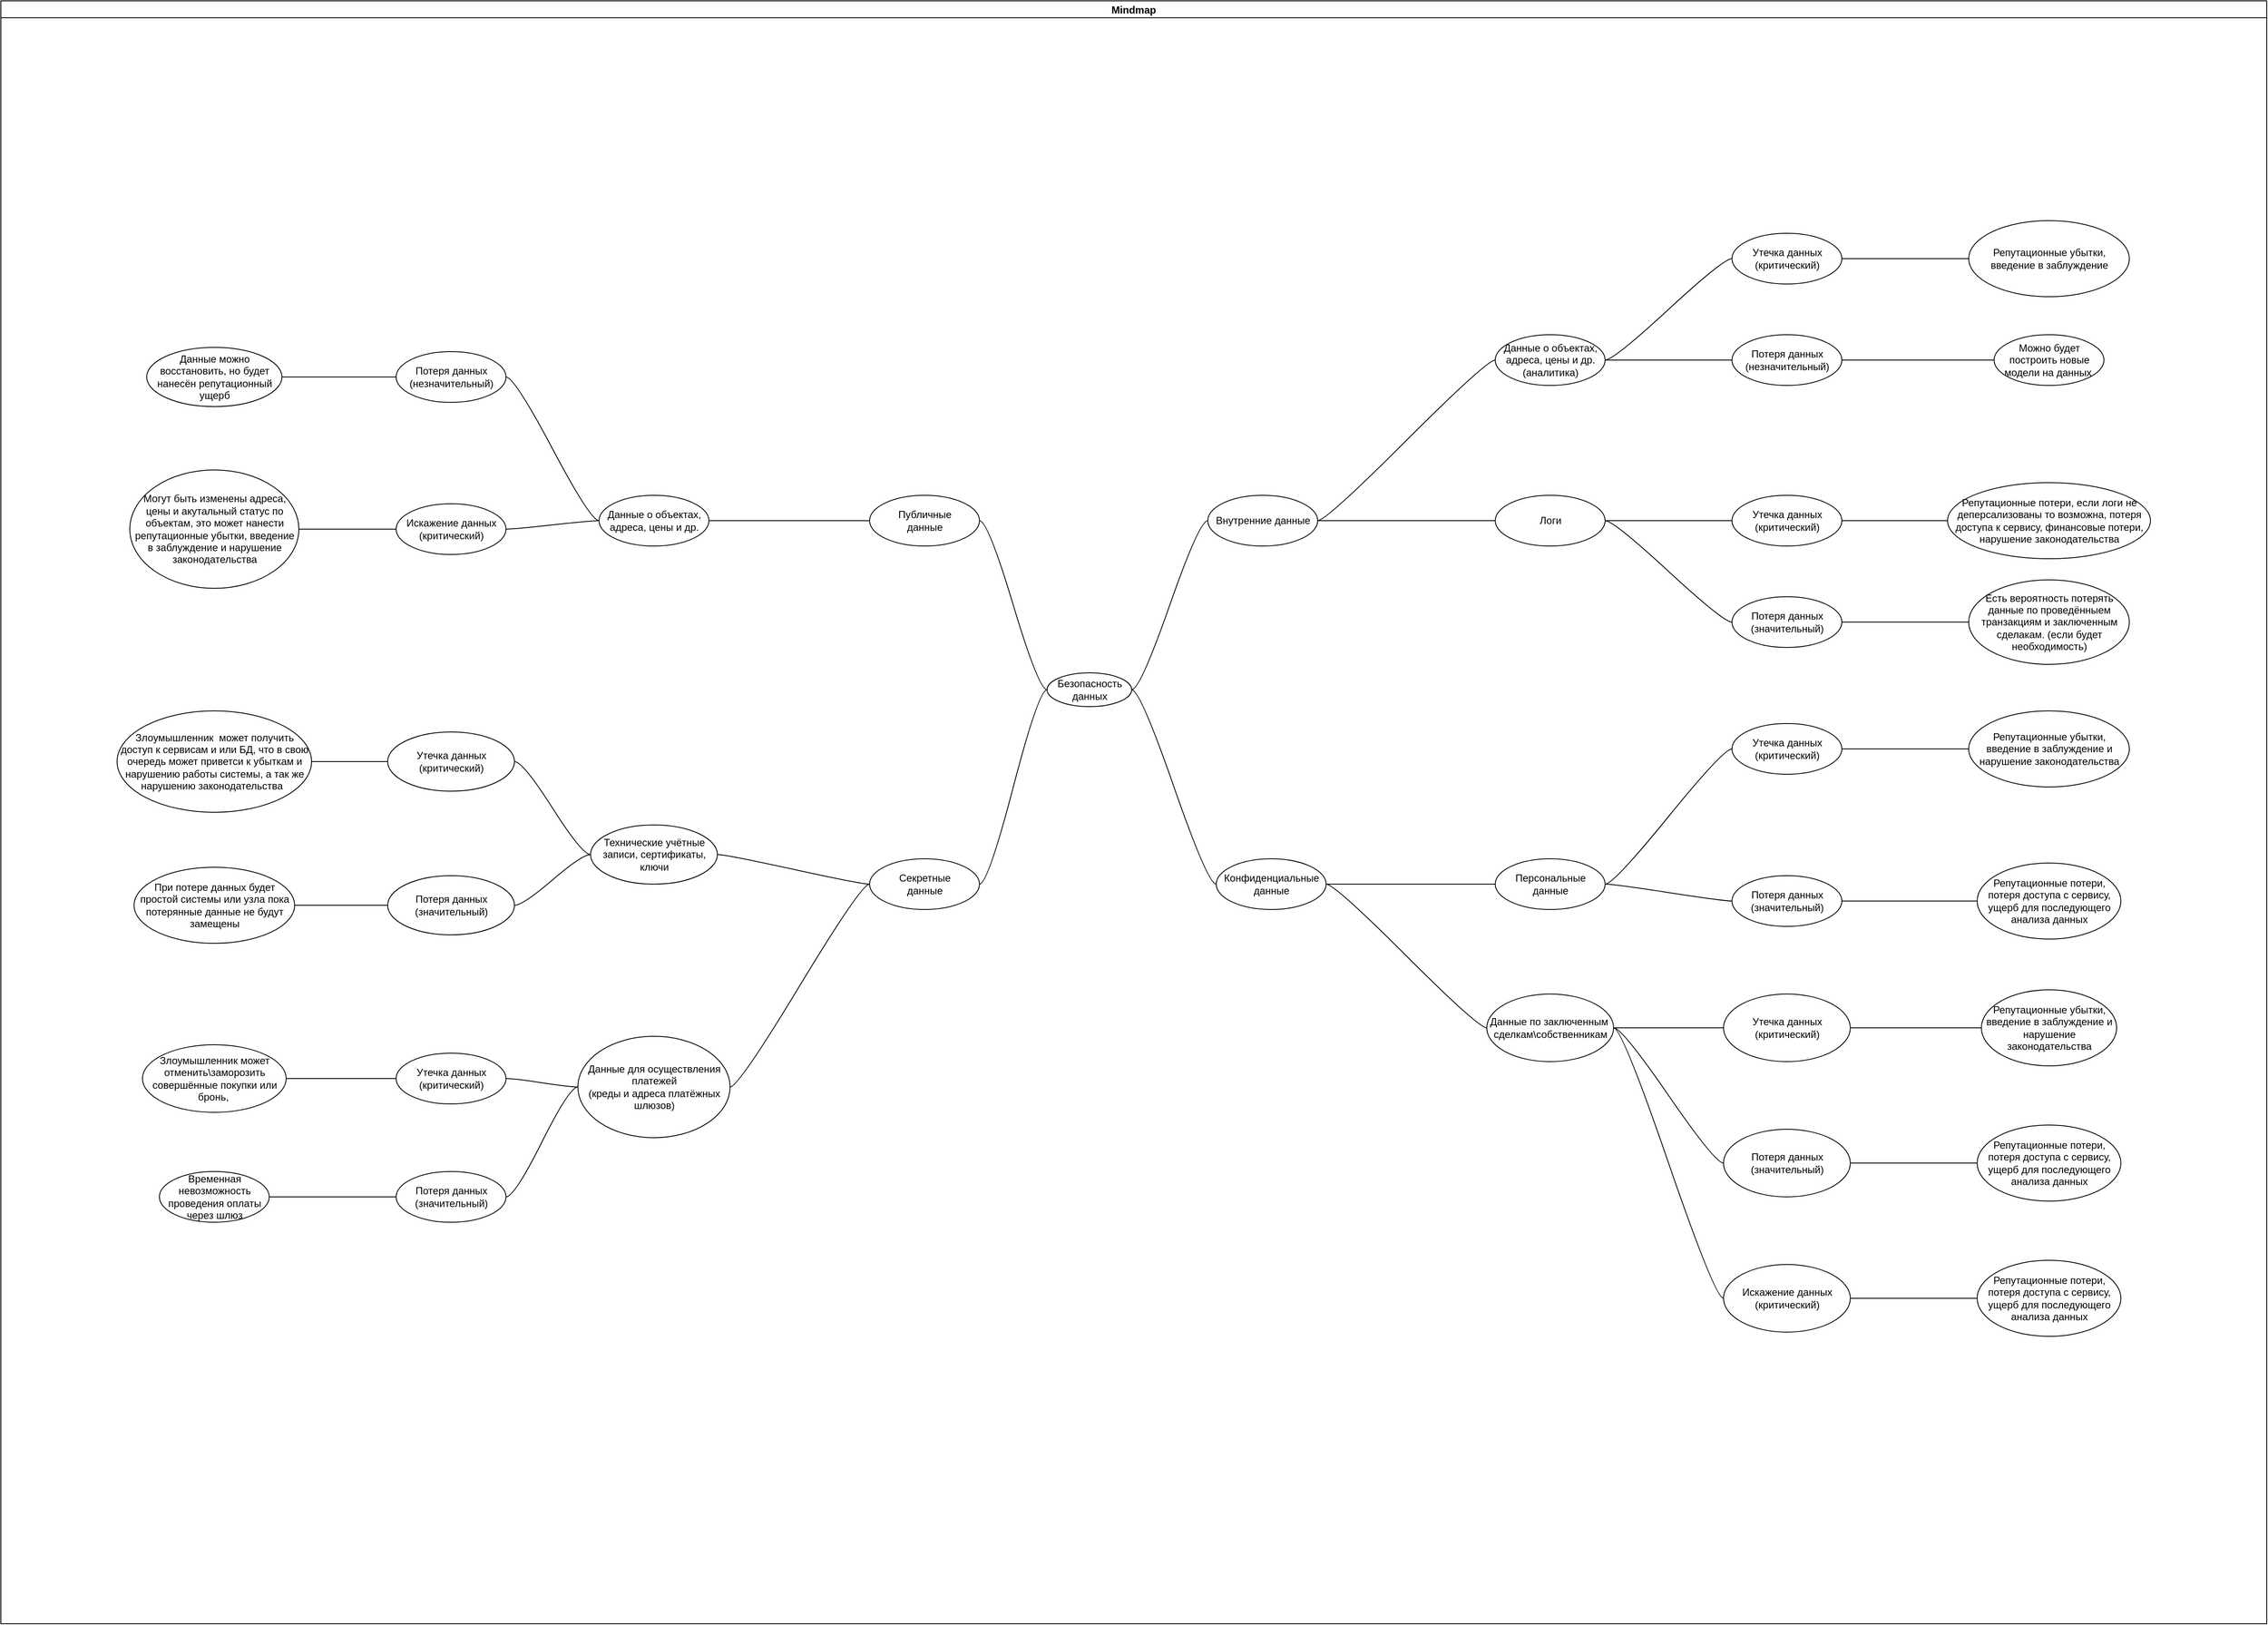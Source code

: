 <mxfile version="25.0.1">
  <diagram name="Страница — 1" id="7KlCaL_Iz-oyAgRGpEq3">
    <mxGraphModel dx="4412" dy="3267" grid="1" gridSize="10" guides="1" tooltips="1" connect="1" arrows="1" fold="1" page="1" pageScale="1" pageWidth="827" pageHeight="1169" math="0" shadow="0">
      <root>
        <mxCell id="0" />
        <mxCell id="1" parent="0" />
        <mxCell id="iE_FP5GmG72MTn179R6p-1" value="Mindmap" style="swimlane;startSize=20;horizontal=1;containerType=tree;" vertex="1" parent="1">
          <mxGeometry x="-40" y="-80" width="2680" height="1920" as="geometry" />
        </mxCell>
        <mxCell id="iE_FP5GmG72MTn179R6p-6" value="Безопасность данных" style="ellipse;whiteSpace=wrap;html=1;align=center;treeFolding=1;treeMoving=1;newEdgeStyle={&quot;edgeStyle&quot;:&quot;entityRelationEdgeStyle&quot;,&quot;startArrow&quot;:&quot;none&quot;,&quot;endArrow&quot;:&quot;none&quot;,&quot;segment&quot;:10,&quot;curved&quot;:1,&quot;sourcePerimeterSpacing&quot;:0,&quot;targetPerimeterSpacing&quot;:0};" vertex="1" parent="iE_FP5GmG72MTn179R6p-1">
          <mxGeometry x="1237.5" y="795" width="100" height="40" as="geometry" />
        </mxCell>
        <mxCell id="iE_FP5GmG72MTn179R6p-27" value="" style="edgeStyle=entityRelationEdgeStyle;rounded=0;orthogonalLoop=1;jettySize=auto;html=1;startArrow=none;endArrow=none;segment=10;curved=1;sourcePerimeterSpacing=0;targetPerimeterSpacing=0;" edge="1" source="iE_FP5GmG72MTn179R6p-6" target="iE_FP5GmG72MTn179R6p-28" parent="iE_FP5GmG72MTn179R6p-1">
          <mxGeometry relative="1" as="geometry" />
        </mxCell>
        <mxCell id="iE_FP5GmG72MTn179R6p-28" value="Публичные&lt;div&gt;данные&lt;/div&gt;" style="ellipse;whiteSpace=wrap;html=1;align=center;treeFolding=1;treeMoving=1;newEdgeStyle={&quot;edgeStyle&quot;:&quot;entityRelationEdgeStyle&quot;,&quot;startArrow&quot;:&quot;none&quot;,&quot;endArrow&quot;:&quot;none&quot;,&quot;segment&quot;:10,&quot;curved&quot;:1,&quot;sourcePerimeterSpacing&quot;:0,&quot;targetPerimeterSpacing&quot;:0};" vertex="1" parent="iE_FP5GmG72MTn179R6p-1">
          <mxGeometry x="1027.5" y="585" width="130" height="60" as="geometry" />
        </mxCell>
        <mxCell id="iE_FP5GmG72MTn179R6p-29" value="" style="edgeStyle=entityRelationEdgeStyle;rounded=0;orthogonalLoop=1;jettySize=auto;html=1;startArrow=none;endArrow=none;segment=10;curved=1;sourcePerimeterSpacing=0;targetPerimeterSpacing=0;" edge="1" source="iE_FP5GmG72MTn179R6p-6" target="iE_FP5GmG72MTn179R6p-30" parent="iE_FP5GmG72MTn179R6p-1">
          <mxGeometry relative="1" as="geometry" />
        </mxCell>
        <mxCell id="iE_FP5GmG72MTn179R6p-30" value="Секретные&lt;div&gt;данные&lt;/div&gt;" style="ellipse;whiteSpace=wrap;html=1;align=center;treeFolding=1;treeMoving=1;newEdgeStyle={&quot;edgeStyle&quot;:&quot;entityRelationEdgeStyle&quot;,&quot;startArrow&quot;:&quot;none&quot;,&quot;endArrow&quot;:&quot;none&quot;,&quot;segment&quot;:10,&quot;curved&quot;:1,&quot;sourcePerimeterSpacing&quot;:0,&quot;targetPerimeterSpacing&quot;:0};" vertex="1" parent="iE_FP5GmG72MTn179R6p-1">
          <mxGeometry x="1027.5" y="1015" width="130" height="60" as="geometry" />
        </mxCell>
        <mxCell id="iE_FP5GmG72MTn179R6p-31" value="" style="edgeStyle=entityRelationEdgeStyle;rounded=0;orthogonalLoop=1;jettySize=auto;html=1;startArrow=none;endArrow=none;segment=10;curved=1;sourcePerimeterSpacing=0;targetPerimeterSpacing=0;" edge="1" source="iE_FP5GmG72MTn179R6p-6" target="iE_FP5GmG72MTn179R6p-32" parent="iE_FP5GmG72MTn179R6p-1">
          <mxGeometry relative="1" as="geometry" />
        </mxCell>
        <mxCell id="iE_FP5GmG72MTn179R6p-32" value="Конфиденциальные&lt;div&gt;данные&lt;/div&gt;" style="ellipse;whiteSpace=wrap;html=1;align=center;treeFolding=1;treeMoving=1;newEdgeStyle={&quot;edgeStyle&quot;:&quot;entityRelationEdgeStyle&quot;,&quot;startArrow&quot;:&quot;none&quot;,&quot;endArrow&quot;:&quot;none&quot;,&quot;segment&quot;:10,&quot;curved&quot;:1,&quot;sourcePerimeterSpacing&quot;:0,&quot;targetPerimeterSpacing&quot;:0};" vertex="1" parent="iE_FP5GmG72MTn179R6p-1">
          <mxGeometry x="1437.5" y="1015" width="130" height="60" as="geometry" />
        </mxCell>
        <mxCell id="iE_FP5GmG72MTn179R6p-33" value="" style="edgeStyle=entityRelationEdgeStyle;rounded=0;orthogonalLoop=1;jettySize=auto;html=1;startArrow=none;endArrow=none;segment=10;curved=1;sourcePerimeterSpacing=0;targetPerimeterSpacing=0;" edge="1" source="iE_FP5GmG72MTn179R6p-6" target="iE_FP5GmG72MTn179R6p-34" parent="iE_FP5GmG72MTn179R6p-1">
          <mxGeometry relative="1" as="geometry" />
        </mxCell>
        <mxCell id="iE_FP5GmG72MTn179R6p-34" value="Внутренние данные" style="ellipse;whiteSpace=wrap;html=1;align=center;treeFolding=1;treeMoving=1;newEdgeStyle={&quot;edgeStyle&quot;:&quot;entityRelationEdgeStyle&quot;,&quot;startArrow&quot;:&quot;none&quot;,&quot;endArrow&quot;:&quot;none&quot;,&quot;segment&quot;:10,&quot;curved&quot;:1,&quot;sourcePerimeterSpacing&quot;:0,&quot;targetPerimeterSpacing&quot;:0};" vertex="1" parent="iE_FP5GmG72MTn179R6p-1">
          <mxGeometry x="1427.5" y="585" width="130" height="60" as="geometry" />
        </mxCell>
        <mxCell id="iE_FP5GmG72MTn179R6p-35" value="" style="edgeStyle=entityRelationEdgeStyle;rounded=0;orthogonalLoop=1;jettySize=auto;html=1;startArrow=none;endArrow=none;segment=10;curved=1;sourcePerimeterSpacing=0;targetPerimeterSpacing=0;" edge="1" target="iE_FP5GmG72MTn179R6p-36" source="iE_FP5GmG72MTn179R6p-30" parent="iE_FP5GmG72MTn179R6p-1">
          <mxGeometry relative="1" as="geometry">
            <mxPoint x="1197.5" y="995" as="sourcePoint" />
          </mxGeometry>
        </mxCell>
        <mxCell id="iE_FP5GmG72MTn179R6p-36" value="Технические учётные записи, сертификаты, ключи" style="ellipse;whiteSpace=wrap;html=1;align=center;treeFolding=1;treeMoving=1;newEdgeStyle={&quot;edgeStyle&quot;:&quot;entityRelationEdgeStyle&quot;,&quot;startArrow&quot;:&quot;none&quot;,&quot;endArrow&quot;:&quot;none&quot;,&quot;segment&quot;:10,&quot;curved&quot;:1,&quot;sourcePerimeterSpacing&quot;:0,&quot;targetPerimeterSpacing&quot;:0};" vertex="1" parent="iE_FP5GmG72MTn179R6p-1">
          <mxGeometry x="697.5" y="975" width="150" height="70" as="geometry" />
        </mxCell>
        <mxCell id="iE_FP5GmG72MTn179R6p-37" value="" style="edgeStyle=entityRelationEdgeStyle;rounded=0;orthogonalLoop=1;jettySize=auto;html=1;startArrow=none;endArrow=none;segment=10;curved=1;sourcePerimeterSpacing=0;targetPerimeterSpacing=0;" edge="1" target="iE_FP5GmG72MTn179R6p-38" source="iE_FP5GmG72MTn179R6p-30" parent="iE_FP5GmG72MTn179R6p-1">
          <mxGeometry relative="1" as="geometry">
            <mxPoint x="1197.5" y="995" as="sourcePoint" />
          </mxGeometry>
        </mxCell>
        <mxCell id="iE_FP5GmG72MTn179R6p-38" value="Данные для осуществления платежей&lt;div&gt;(креды и адреса платёжных шлюзов)&lt;/div&gt;" style="ellipse;whiteSpace=wrap;html=1;align=center;treeFolding=1;treeMoving=1;newEdgeStyle={&quot;edgeStyle&quot;:&quot;entityRelationEdgeStyle&quot;,&quot;startArrow&quot;:&quot;none&quot;,&quot;endArrow&quot;:&quot;none&quot;,&quot;segment&quot;:10,&quot;curved&quot;:1,&quot;sourcePerimeterSpacing&quot;:0,&quot;targetPerimeterSpacing&quot;:0};" vertex="1" parent="iE_FP5GmG72MTn179R6p-1">
          <mxGeometry x="682.5" y="1225" width="180" height="120" as="geometry" />
        </mxCell>
        <mxCell id="iE_FP5GmG72MTn179R6p-39" value="" style="edgeStyle=entityRelationEdgeStyle;rounded=0;orthogonalLoop=1;jettySize=auto;html=1;startArrow=none;endArrow=none;segment=10;curved=1;sourcePerimeterSpacing=0;targetPerimeterSpacing=0;" edge="1" target="iE_FP5GmG72MTn179R6p-40" source="iE_FP5GmG72MTn179R6p-36" parent="iE_FP5GmG72MTn179R6p-1">
          <mxGeometry relative="1" as="geometry">
            <mxPoint x="987.5" y="1085" as="sourcePoint" />
          </mxGeometry>
        </mxCell>
        <mxCell id="iE_FP5GmG72MTn179R6p-40" value="Утечка данных&lt;div&gt;(критический)&lt;/div&gt;" style="ellipse;whiteSpace=wrap;html=1;align=center;treeFolding=1;treeMoving=1;newEdgeStyle={&quot;edgeStyle&quot;:&quot;entityRelationEdgeStyle&quot;,&quot;startArrow&quot;:&quot;none&quot;,&quot;endArrow&quot;:&quot;none&quot;,&quot;segment&quot;:10,&quot;curved&quot;:1,&quot;sourcePerimeterSpacing&quot;:0,&quot;targetPerimeterSpacing&quot;:0};" vertex="1" parent="iE_FP5GmG72MTn179R6p-1">
          <mxGeometry x="457.5" y="865" width="150" height="70" as="geometry" />
        </mxCell>
        <mxCell id="iE_FP5GmG72MTn179R6p-41" value="" style="edgeStyle=entityRelationEdgeStyle;rounded=0;orthogonalLoop=1;jettySize=auto;html=1;startArrow=none;endArrow=none;segment=10;curved=1;sourcePerimeterSpacing=0;targetPerimeterSpacing=0;" edge="1" target="iE_FP5GmG72MTn179R6p-42" source="iE_FP5GmG72MTn179R6p-36" parent="iE_FP5GmG72MTn179R6p-1">
          <mxGeometry relative="1" as="geometry">
            <mxPoint x="987.5" y="1085" as="sourcePoint" />
          </mxGeometry>
        </mxCell>
        <mxCell id="iE_FP5GmG72MTn179R6p-42" value="Потеря данных&lt;br&gt;(значительный)" style="ellipse;whiteSpace=wrap;html=1;align=center;treeFolding=1;treeMoving=1;newEdgeStyle={&quot;edgeStyle&quot;:&quot;entityRelationEdgeStyle&quot;,&quot;startArrow&quot;:&quot;none&quot;,&quot;endArrow&quot;:&quot;none&quot;,&quot;segment&quot;:10,&quot;curved&quot;:1,&quot;sourcePerimeterSpacing&quot;:0,&quot;targetPerimeterSpacing&quot;:0};" vertex="1" parent="iE_FP5GmG72MTn179R6p-1">
          <mxGeometry x="457.5" y="1035" width="150" height="70" as="geometry" />
        </mxCell>
        <mxCell id="iE_FP5GmG72MTn179R6p-43" value="" style="edgeStyle=entityRelationEdgeStyle;rounded=0;orthogonalLoop=1;jettySize=auto;html=1;startArrow=none;endArrow=none;segment=10;curved=1;sourcePerimeterSpacing=0;targetPerimeterSpacing=0;" edge="1" target="iE_FP5GmG72MTn179R6p-44" source="iE_FP5GmG72MTn179R6p-40" parent="iE_FP5GmG72MTn179R6p-1">
          <mxGeometry relative="1" as="geometry">
            <mxPoint x="657.5" y="1050" as="sourcePoint" />
          </mxGeometry>
        </mxCell>
        <mxCell id="iE_FP5GmG72MTn179R6p-44" value="Злоумышленник&amp;nbsp; может получить доступ к сервисам и или БД, что в свою очередь может приветси к убыткам и нарушению работы системы, а так же нарушению законодательства&amp;nbsp;&amp;nbsp;" style="ellipse;whiteSpace=wrap;html=1;align=center;treeFolding=1;treeMoving=1;newEdgeStyle={&quot;edgeStyle&quot;:&quot;entityRelationEdgeStyle&quot;,&quot;startArrow&quot;:&quot;none&quot;,&quot;endArrow&quot;:&quot;none&quot;,&quot;segment&quot;:10,&quot;curved&quot;:1,&quot;sourcePerimeterSpacing&quot;:0,&quot;targetPerimeterSpacing&quot;:0};" vertex="1" parent="iE_FP5GmG72MTn179R6p-1">
          <mxGeometry x="137.5" y="840" width="230" height="120" as="geometry" />
        </mxCell>
        <mxCell id="iE_FP5GmG72MTn179R6p-45" value="" style="edgeStyle=entityRelationEdgeStyle;rounded=0;orthogonalLoop=1;jettySize=auto;html=1;startArrow=none;endArrow=none;segment=10;curved=1;sourcePerimeterSpacing=0;targetPerimeterSpacing=0;" edge="1" target="iE_FP5GmG72MTn179R6p-46" source="iE_FP5GmG72MTn179R6p-42" parent="iE_FP5GmG72MTn179R6p-1">
          <mxGeometry relative="1" as="geometry">
            <mxPoint x="657.5" y="1050" as="sourcePoint" />
          </mxGeometry>
        </mxCell>
        <mxCell id="iE_FP5GmG72MTn179R6p-46" value="При потере данных будет простой системы или узла пока потерянные данные не будут замещены" style="ellipse;whiteSpace=wrap;html=1;align=center;treeFolding=1;treeMoving=1;newEdgeStyle={&quot;edgeStyle&quot;:&quot;entityRelationEdgeStyle&quot;,&quot;startArrow&quot;:&quot;none&quot;,&quot;endArrow&quot;:&quot;none&quot;,&quot;segment&quot;:10,&quot;curved&quot;:1,&quot;sourcePerimeterSpacing&quot;:0,&quot;targetPerimeterSpacing&quot;:0};" vertex="1" parent="iE_FP5GmG72MTn179R6p-1">
          <mxGeometry x="157.5" y="1025" width="190" height="90" as="geometry" />
        </mxCell>
        <mxCell id="iE_FP5GmG72MTn179R6p-47" value="" style="edgeStyle=entityRelationEdgeStyle;rounded=0;orthogonalLoop=1;jettySize=auto;html=1;startArrow=none;endArrow=none;segment=10;curved=1;sourcePerimeterSpacing=0;targetPerimeterSpacing=0;" edge="1" target="iE_FP5GmG72MTn179R6p-48" source="iE_FP5GmG72MTn179R6p-38" parent="iE_FP5GmG72MTn179R6p-1">
          <mxGeometry relative="1" as="geometry">
            <mxPoint x="987.5" y="1085" as="sourcePoint" />
          </mxGeometry>
        </mxCell>
        <mxCell id="iE_FP5GmG72MTn179R6p-48" value="Утечка данных&lt;div&gt;(критический)&lt;/div&gt;" style="ellipse;whiteSpace=wrap;html=1;align=center;treeFolding=1;treeMoving=1;newEdgeStyle={&quot;edgeStyle&quot;:&quot;entityRelationEdgeStyle&quot;,&quot;startArrow&quot;:&quot;none&quot;,&quot;endArrow&quot;:&quot;none&quot;,&quot;segment&quot;:10,&quot;curved&quot;:1,&quot;sourcePerimeterSpacing&quot;:0,&quot;targetPerimeterSpacing&quot;:0};" vertex="1" parent="iE_FP5GmG72MTn179R6p-1">
          <mxGeometry x="467.5" y="1245" width="130" height="60" as="geometry" />
        </mxCell>
        <mxCell id="iE_FP5GmG72MTn179R6p-49" value="" style="edgeStyle=entityRelationEdgeStyle;rounded=0;orthogonalLoop=1;jettySize=auto;html=1;startArrow=none;endArrow=none;segment=10;curved=1;sourcePerimeterSpacing=0;targetPerimeterSpacing=0;" edge="1" target="iE_FP5GmG72MTn179R6p-50" source="iE_FP5GmG72MTn179R6p-38" parent="iE_FP5GmG72MTn179R6p-1">
          <mxGeometry relative="1" as="geometry">
            <mxPoint x="987.5" y="1085" as="sourcePoint" />
          </mxGeometry>
        </mxCell>
        <mxCell id="iE_FP5GmG72MTn179R6p-50" value="Потеря данных&lt;br&gt;(значительный)" style="ellipse;whiteSpace=wrap;html=1;align=center;treeFolding=1;treeMoving=1;newEdgeStyle={&quot;edgeStyle&quot;:&quot;entityRelationEdgeStyle&quot;,&quot;startArrow&quot;:&quot;none&quot;,&quot;endArrow&quot;:&quot;none&quot;,&quot;segment&quot;:10,&quot;curved&quot;:1,&quot;sourcePerimeterSpacing&quot;:0,&quot;targetPerimeterSpacing&quot;:0};" vertex="1" parent="iE_FP5GmG72MTn179R6p-1">
          <mxGeometry x="467.5" y="1385" width="130" height="60" as="geometry" />
        </mxCell>
        <mxCell id="iE_FP5GmG72MTn179R6p-51" value="" style="edgeStyle=entityRelationEdgeStyle;rounded=0;orthogonalLoop=1;jettySize=auto;html=1;startArrow=none;endArrow=none;segment=10;curved=1;sourcePerimeterSpacing=0;targetPerimeterSpacing=0;" edge="1" target="iE_FP5GmG72MTn179R6p-52" source="iE_FP5GmG72MTn179R6p-50" parent="iE_FP5GmG72MTn179R6p-1">
          <mxGeometry relative="1" as="geometry">
            <mxPoint x="642.5" y="1325" as="sourcePoint" />
          </mxGeometry>
        </mxCell>
        <mxCell id="iE_FP5GmG72MTn179R6p-52" value="Временная невозможность проведения оплаты через шлюз" style="ellipse;whiteSpace=wrap;html=1;align=center;treeFolding=1;treeMoving=1;newEdgeStyle={&quot;edgeStyle&quot;:&quot;entityRelationEdgeStyle&quot;,&quot;startArrow&quot;:&quot;none&quot;,&quot;endArrow&quot;:&quot;none&quot;,&quot;segment&quot;:10,&quot;curved&quot;:1,&quot;sourcePerimeterSpacing&quot;:0,&quot;targetPerimeterSpacing&quot;:0};" vertex="1" parent="iE_FP5GmG72MTn179R6p-1">
          <mxGeometry x="187.5" y="1385" width="130" height="60" as="geometry" />
        </mxCell>
        <mxCell id="iE_FP5GmG72MTn179R6p-53" value="" style="edgeStyle=entityRelationEdgeStyle;rounded=0;orthogonalLoop=1;jettySize=auto;html=1;startArrow=none;endArrow=none;segment=10;curved=1;sourcePerimeterSpacing=0;targetPerimeterSpacing=0;" edge="1" target="iE_FP5GmG72MTn179R6p-54" source="iE_FP5GmG72MTn179R6p-48" parent="iE_FP5GmG72MTn179R6p-1">
          <mxGeometry relative="1" as="geometry">
            <mxPoint x="642.5" y="1325" as="sourcePoint" />
          </mxGeometry>
        </mxCell>
        <mxCell id="iE_FP5GmG72MTn179R6p-54" value="Злоумышленник может отменить\заморозить совершённые покупки или бронь,&amp;nbsp;" style="ellipse;whiteSpace=wrap;html=1;align=center;treeFolding=1;treeMoving=1;newEdgeStyle={&quot;edgeStyle&quot;:&quot;entityRelationEdgeStyle&quot;,&quot;startArrow&quot;:&quot;none&quot;,&quot;endArrow&quot;:&quot;none&quot;,&quot;segment&quot;:10,&quot;curved&quot;:1,&quot;sourcePerimeterSpacing&quot;:0,&quot;targetPerimeterSpacing&quot;:0};" vertex="1" parent="iE_FP5GmG72MTn179R6p-1">
          <mxGeometry x="167.5" y="1235" width="170" height="80" as="geometry" />
        </mxCell>
        <mxCell id="iE_FP5GmG72MTn179R6p-55" value="" style="edgeStyle=entityRelationEdgeStyle;rounded=0;orthogonalLoop=1;jettySize=auto;html=1;startArrow=none;endArrow=none;segment=10;curved=1;sourcePerimeterSpacing=0;targetPerimeterSpacing=0;" edge="1" target="iE_FP5GmG72MTn179R6p-56" source="iE_FP5GmG72MTn179R6p-28" parent="iE_FP5GmG72MTn179R6p-1">
          <mxGeometry relative="1" as="geometry">
            <mxPoint x="1197.5" y="195" as="sourcePoint" />
          </mxGeometry>
        </mxCell>
        <mxCell id="iE_FP5GmG72MTn179R6p-56" value="Данные о объектах, адреса, цены и др." style="ellipse;whiteSpace=wrap;html=1;align=center;treeFolding=1;treeMoving=1;newEdgeStyle={&quot;edgeStyle&quot;:&quot;entityRelationEdgeStyle&quot;,&quot;startArrow&quot;:&quot;none&quot;,&quot;endArrow&quot;:&quot;none&quot;,&quot;segment&quot;:10,&quot;curved&quot;:1,&quot;sourcePerimeterSpacing&quot;:0,&quot;targetPerimeterSpacing&quot;:0};" vertex="1" parent="iE_FP5GmG72MTn179R6p-1">
          <mxGeometry x="707.5" y="585" width="130" height="60" as="geometry" />
        </mxCell>
        <mxCell id="iE_FP5GmG72MTn179R6p-59" value="" style="edgeStyle=entityRelationEdgeStyle;rounded=0;orthogonalLoop=1;jettySize=auto;html=1;startArrow=none;endArrow=none;segment=10;curved=1;sourcePerimeterSpacing=0;targetPerimeterSpacing=0;" edge="1" target="iE_FP5GmG72MTn179R6p-60" source="iE_FP5GmG72MTn179R6p-56" parent="iE_FP5GmG72MTn179R6p-1">
          <mxGeometry relative="1" as="geometry">
            <mxPoint x="987.5" y="-5" as="sourcePoint" />
          </mxGeometry>
        </mxCell>
        <mxCell id="iE_FP5GmG72MTn179R6p-60" value="Потеря данных&lt;br&gt;(незначительный)" style="ellipse;whiteSpace=wrap;html=1;align=center;treeFolding=1;treeMoving=1;newEdgeStyle={&quot;edgeStyle&quot;:&quot;entityRelationEdgeStyle&quot;,&quot;startArrow&quot;:&quot;none&quot;,&quot;endArrow&quot;:&quot;none&quot;,&quot;segment&quot;:10,&quot;curved&quot;:1,&quot;sourcePerimeterSpacing&quot;:0,&quot;targetPerimeterSpacing&quot;:0};" vertex="1" parent="iE_FP5GmG72MTn179R6p-1">
          <mxGeometry x="467.5" y="415" width="130" height="60" as="geometry" />
        </mxCell>
        <mxCell id="iE_FP5GmG72MTn179R6p-61" value="" style="edgeStyle=entityRelationEdgeStyle;rounded=0;orthogonalLoop=1;jettySize=auto;html=1;startArrow=none;endArrow=none;segment=10;curved=1;sourcePerimeterSpacing=0;targetPerimeterSpacing=0;" edge="1" target="iE_FP5GmG72MTn179R6p-62" source="iE_FP5GmG72MTn179R6p-60" parent="iE_FP5GmG72MTn179R6p-1">
          <mxGeometry relative="1" as="geometry">
            <mxPoint x="667.5" y="-5" as="sourcePoint" />
          </mxGeometry>
        </mxCell>
        <mxCell id="iE_FP5GmG72MTn179R6p-62" value="Данные можно восстановить, но будет нанесён репутационный ущерб" style="ellipse;whiteSpace=wrap;html=1;align=center;treeFolding=1;treeMoving=1;newEdgeStyle={&quot;edgeStyle&quot;:&quot;entityRelationEdgeStyle&quot;,&quot;startArrow&quot;:&quot;none&quot;,&quot;endArrow&quot;:&quot;none&quot;,&quot;segment&quot;:10,&quot;curved&quot;:1,&quot;sourcePerimeterSpacing&quot;:0,&quot;targetPerimeterSpacing&quot;:0};" vertex="1" parent="iE_FP5GmG72MTn179R6p-1">
          <mxGeometry x="172.5" y="410" width="160" height="70" as="geometry" />
        </mxCell>
        <mxCell id="iE_FP5GmG72MTn179R6p-63" value="" style="edgeStyle=entityRelationEdgeStyle;rounded=0;orthogonalLoop=1;jettySize=auto;html=1;startArrow=none;endArrow=none;segment=10;curved=1;sourcePerimeterSpacing=0;targetPerimeterSpacing=0;" edge="1" target="iE_FP5GmG72MTn179R6p-64" source="iE_FP5GmG72MTn179R6p-56" parent="iE_FP5GmG72MTn179R6p-1">
          <mxGeometry relative="1" as="geometry">
            <mxPoint x="987.5" y="-5" as="sourcePoint" />
          </mxGeometry>
        </mxCell>
        <mxCell id="iE_FP5GmG72MTn179R6p-64" value="Искажение данных&lt;br&gt;(критический)" style="ellipse;whiteSpace=wrap;html=1;align=center;treeFolding=1;treeMoving=1;newEdgeStyle={&quot;edgeStyle&quot;:&quot;entityRelationEdgeStyle&quot;,&quot;startArrow&quot;:&quot;none&quot;,&quot;endArrow&quot;:&quot;none&quot;,&quot;segment&quot;:10,&quot;curved&quot;:1,&quot;sourcePerimeterSpacing&quot;:0,&quot;targetPerimeterSpacing&quot;:0};" vertex="1" parent="iE_FP5GmG72MTn179R6p-1">
          <mxGeometry x="467.5" y="595" width="130" height="60" as="geometry" />
        </mxCell>
        <mxCell id="iE_FP5GmG72MTn179R6p-65" value="" style="edgeStyle=entityRelationEdgeStyle;rounded=0;orthogonalLoop=1;jettySize=auto;html=1;startArrow=none;endArrow=none;segment=10;curved=1;sourcePerimeterSpacing=0;targetPerimeterSpacing=0;" edge="1" target="iE_FP5GmG72MTn179R6p-66" source="iE_FP5GmG72MTn179R6p-64" parent="iE_FP5GmG72MTn179R6p-1">
          <mxGeometry relative="1" as="geometry">
            <mxPoint x="667.5" y="-5" as="sourcePoint" />
          </mxGeometry>
        </mxCell>
        <mxCell id="iE_FP5GmG72MTn179R6p-66" value="Могут быть изменены адреса, цены и акутальный статус по объектам, это может нанести репутационные убытки, введение в заблуждение и нарушение законодательства" style="ellipse;whiteSpace=wrap;html=1;align=center;treeFolding=1;treeMoving=1;newEdgeStyle={&quot;edgeStyle&quot;:&quot;entityRelationEdgeStyle&quot;,&quot;startArrow&quot;:&quot;none&quot;,&quot;endArrow&quot;:&quot;none&quot;,&quot;segment&quot;:10,&quot;curved&quot;:1,&quot;sourcePerimeterSpacing&quot;:0,&quot;targetPerimeterSpacing&quot;:0};" vertex="1" parent="iE_FP5GmG72MTn179R6p-1">
          <mxGeometry x="152.5" y="555" width="200" height="140" as="geometry" />
        </mxCell>
        <mxCell id="iE_FP5GmG72MTn179R6p-67" value="" style="edgeStyle=entityRelationEdgeStyle;rounded=0;orthogonalLoop=1;jettySize=auto;html=1;startArrow=none;endArrow=none;segment=10;curved=1;sourcePerimeterSpacing=0;targetPerimeterSpacing=0;" edge="1" target="iE_FP5GmG72MTn179R6p-68" source="iE_FP5GmG72MTn179R6p-34" parent="iE_FP5GmG72MTn179R6p-1">
          <mxGeometry relative="1" as="geometry">
            <mxPoint x="1297.5" y="195" as="sourcePoint" />
          </mxGeometry>
        </mxCell>
        <mxCell id="iE_FP5GmG72MTn179R6p-68" value="Логи" style="ellipse;whiteSpace=wrap;html=1;align=center;treeFolding=1;treeMoving=1;newEdgeStyle={&quot;edgeStyle&quot;:&quot;entityRelationEdgeStyle&quot;,&quot;startArrow&quot;:&quot;none&quot;,&quot;endArrow&quot;:&quot;none&quot;,&quot;segment&quot;:10,&quot;curved&quot;:1,&quot;sourcePerimeterSpacing&quot;:0,&quot;targetPerimeterSpacing&quot;:0};" vertex="1" parent="iE_FP5GmG72MTn179R6p-1">
          <mxGeometry x="1767.5" y="585" width="130" height="60" as="geometry" />
        </mxCell>
        <mxCell id="iE_FP5GmG72MTn179R6p-69" value="" style="edgeStyle=entityRelationEdgeStyle;rounded=0;orthogonalLoop=1;jettySize=auto;html=1;startArrow=none;endArrow=none;segment=10;curved=1;sourcePerimeterSpacing=0;targetPerimeterSpacing=0;" edge="1" target="iE_FP5GmG72MTn179R6p-70" source="iE_FP5GmG72MTn179R6p-32" parent="iE_FP5GmG72MTn179R6p-1">
          <mxGeometry relative="1" as="geometry">
            <mxPoint x="1297.5" y="195" as="sourcePoint" />
          </mxGeometry>
        </mxCell>
        <mxCell id="iE_FP5GmG72MTn179R6p-70" value="Персональные данные" style="ellipse;whiteSpace=wrap;html=1;align=center;treeFolding=1;treeMoving=1;newEdgeStyle={&quot;edgeStyle&quot;:&quot;entityRelationEdgeStyle&quot;,&quot;startArrow&quot;:&quot;none&quot;,&quot;endArrow&quot;:&quot;none&quot;,&quot;segment&quot;:10,&quot;curved&quot;:1,&quot;sourcePerimeterSpacing&quot;:0,&quot;targetPerimeterSpacing&quot;:0};" vertex="1" parent="iE_FP5GmG72MTn179R6p-1">
          <mxGeometry x="1767.5" y="1015" width="130" height="60" as="geometry" />
        </mxCell>
        <mxCell id="iE_FP5GmG72MTn179R6p-71" value="" style="edgeStyle=entityRelationEdgeStyle;rounded=0;orthogonalLoop=1;jettySize=auto;html=1;startArrow=none;endArrow=none;segment=10;curved=1;sourcePerimeterSpacing=0;targetPerimeterSpacing=0;" edge="1" target="iE_FP5GmG72MTn179R6p-72" source="iE_FP5GmG72MTn179R6p-32" parent="iE_FP5GmG72MTn179R6p-1">
          <mxGeometry relative="1" as="geometry">
            <mxPoint x="1297.5" y="195" as="sourcePoint" />
          </mxGeometry>
        </mxCell>
        <mxCell id="iE_FP5GmG72MTn179R6p-72" value="Данные по заключенным&amp;nbsp;&lt;div&gt;сделкам\собственникам&lt;/div&gt;" style="ellipse;whiteSpace=wrap;html=1;align=center;treeFolding=1;treeMoving=1;newEdgeStyle={&quot;edgeStyle&quot;:&quot;entityRelationEdgeStyle&quot;,&quot;startArrow&quot;:&quot;none&quot;,&quot;endArrow&quot;:&quot;none&quot;,&quot;segment&quot;:10,&quot;curved&quot;:1,&quot;sourcePerimeterSpacing&quot;:0,&quot;targetPerimeterSpacing&quot;:0};" vertex="1" parent="iE_FP5GmG72MTn179R6p-1">
          <mxGeometry x="1757.5" y="1175" width="150" height="80" as="geometry" />
        </mxCell>
        <mxCell id="iE_FP5GmG72MTn179R6p-75" value="" style="edgeStyle=entityRelationEdgeStyle;rounded=0;orthogonalLoop=1;jettySize=auto;html=1;startArrow=none;endArrow=none;segment=10;curved=1;sourcePerimeterSpacing=0;targetPerimeterSpacing=0;" edge="1" target="iE_FP5GmG72MTn179R6p-76" source="iE_FP5GmG72MTn179R6p-70" parent="iE_FP5GmG72MTn179R6p-1">
          <mxGeometry relative="1" as="geometry">
            <mxPoint x="1527.5" y="425" as="sourcePoint" />
          </mxGeometry>
        </mxCell>
        <mxCell id="iE_FP5GmG72MTn179R6p-76" value="Утечка данных&lt;div&gt;(критический)&lt;/div&gt;" style="ellipse;whiteSpace=wrap;html=1;align=center;treeFolding=1;treeMoving=1;newEdgeStyle={&quot;edgeStyle&quot;:&quot;entityRelationEdgeStyle&quot;,&quot;startArrow&quot;:&quot;none&quot;,&quot;endArrow&quot;:&quot;none&quot;,&quot;segment&quot;:10,&quot;curved&quot;:1,&quot;sourcePerimeterSpacing&quot;:0,&quot;targetPerimeterSpacing&quot;:0};" vertex="1" parent="iE_FP5GmG72MTn179R6p-1">
          <mxGeometry x="2047.5" y="855" width="130" height="60" as="geometry" />
        </mxCell>
        <mxCell id="iE_FP5GmG72MTn179R6p-77" value="" style="edgeStyle=entityRelationEdgeStyle;rounded=0;orthogonalLoop=1;jettySize=auto;html=1;startArrow=none;endArrow=none;segment=10;curved=1;sourcePerimeterSpacing=0;targetPerimeterSpacing=0;" edge="1" target="iE_FP5GmG72MTn179R6p-78" source="iE_FP5GmG72MTn179R6p-72" parent="iE_FP5GmG72MTn179R6p-1">
          <mxGeometry relative="1" as="geometry">
            <mxPoint x="1527.5" y="425" as="sourcePoint" />
          </mxGeometry>
        </mxCell>
        <mxCell id="iE_FP5GmG72MTn179R6p-78" value="Утечка данных&lt;div&gt;(критический)&lt;/div&gt;" style="ellipse;whiteSpace=wrap;html=1;align=center;treeFolding=1;treeMoving=1;newEdgeStyle={&quot;edgeStyle&quot;:&quot;entityRelationEdgeStyle&quot;,&quot;startArrow&quot;:&quot;none&quot;,&quot;endArrow&quot;:&quot;none&quot;,&quot;segment&quot;:10,&quot;curved&quot;:1,&quot;sourcePerimeterSpacing&quot;:0,&quot;targetPerimeterSpacing&quot;:0};" vertex="1" parent="iE_FP5GmG72MTn179R6p-1">
          <mxGeometry x="2037.5" y="1175" width="150" height="80" as="geometry" />
        </mxCell>
        <mxCell id="iE_FP5GmG72MTn179R6p-79" value="" style="edgeStyle=entityRelationEdgeStyle;rounded=0;orthogonalLoop=1;jettySize=auto;html=1;startArrow=none;endArrow=none;segment=10;curved=1;sourcePerimeterSpacing=0;targetPerimeterSpacing=0;" edge="1" target="iE_FP5GmG72MTn179R6p-80" source="iE_FP5GmG72MTn179R6p-70" parent="iE_FP5GmG72MTn179R6p-1">
          <mxGeometry relative="1" as="geometry">
            <mxPoint x="1527.5" y="425" as="sourcePoint" />
          </mxGeometry>
        </mxCell>
        <mxCell id="iE_FP5GmG72MTn179R6p-80" value="Потеря данных&lt;br&gt;(значительный)" style="ellipse;whiteSpace=wrap;html=1;align=center;treeFolding=1;treeMoving=1;newEdgeStyle={&quot;edgeStyle&quot;:&quot;entityRelationEdgeStyle&quot;,&quot;startArrow&quot;:&quot;none&quot;,&quot;endArrow&quot;:&quot;none&quot;,&quot;segment&quot;:10,&quot;curved&quot;:1,&quot;sourcePerimeterSpacing&quot;:0,&quot;targetPerimeterSpacing&quot;:0};" vertex="1" parent="iE_FP5GmG72MTn179R6p-1">
          <mxGeometry x="2047.5" y="1035" width="130" height="60" as="geometry" />
        </mxCell>
        <mxCell id="iE_FP5GmG72MTn179R6p-81" value="" style="edgeStyle=entityRelationEdgeStyle;rounded=0;orthogonalLoop=1;jettySize=auto;html=1;startArrow=none;endArrow=none;segment=10;curved=1;sourcePerimeterSpacing=0;targetPerimeterSpacing=0;" edge="1" target="iE_FP5GmG72MTn179R6p-82" source="iE_FP5GmG72MTn179R6p-72" parent="iE_FP5GmG72MTn179R6p-1">
          <mxGeometry relative="1" as="geometry">
            <mxPoint x="1527.5" y="425" as="sourcePoint" />
          </mxGeometry>
        </mxCell>
        <mxCell id="iE_FP5GmG72MTn179R6p-82" value="Потеря данных&lt;br&gt;(значительный)" style="ellipse;whiteSpace=wrap;html=1;align=center;treeFolding=1;treeMoving=1;newEdgeStyle={&quot;edgeStyle&quot;:&quot;entityRelationEdgeStyle&quot;,&quot;startArrow&quot;:&quot;none&quot;,&quot;endArrow&quot;:&quot;none&quot;,&quot;segment&quot;:10,&quot;curved&quot;:1,&quot;sourcePerimeterSpacing&quot;:0,&quot;targetPerimeterSpacing&quot;:0};" vertex="1" parent="iE_FP5GmG72MTn179R6p-1">
          <mxGeometry x="2037.5" y="1335" width="150" height="80" as="geometry" />
        </mxCell>
        <mxCell id="iE_FP5GmG72MTn179R6p-83" value="" style="edgeStyle=entityRelationEdgeStyle;rounded=0;orthogonalLoop=1;jettySize=auto;html=1;startArrow=none;endArrow=none;segment=10;curved=1;sourcePerimeterSpacing=0;targetPerimeterSpacing=0;" edge="1" target="iE_FP5GmG72MTn179R6p-84" source="iE_FP5GmG72MTn179R6p-72" parent="iE_FP5GmG72MTn179R6p-1">
          <mxGeometry relative="1" as="geometry">
            <mxPoint x="1527.5" y="425" as="sourcePoint" />
          </mxGeometry>
        </mxCell>
        <mxCell id="iE_FP5GmG72MTn179R6p-84" value="Искажение данных&lt;div&gt;(критический)&lt;/div&gt;" style="ellipse;whiteSpace=wrap;html=1;align=center;treeFolding=1;treeMoving=1;newEdgeStyle={&quot;edgeStyle&quot;:&quot;entityRelationEdgeStyle&quot;,&quot;startArrow&quot;:&quot;none&quot;,&quot;endArrow&quot;:&quot;none&quot;,&quot;segment&quot;:10,&quot;curved&quot;:1,&quot;sourcePerimeterSpacing&quot;:0,&quot;targetPerimeterSpacing&quot;:0};" vertex="1" parent="iE_FP5GmG72MTn179R6p-1">
          <mxGeometry x="2037.5" y="1495" width="150" height="80" as="geometry" />
        </mxCell>
        <mxCell id="iE_FP5GmG72MTn179R6p-87" value="" style="edgeStyle=entityRelationEdgeStyle;rounded=0;orthogonalLoop=1;jettySize=auto;html=1;startArrow=none;endArrow=none;segment=10;curved=1;sourcePerimeterSpacing=0;targetPerimeterSpacing=0;" edge="1" target="iE_FP5GmG72MTn179R6p-88" source="iE_FP5GmG72MTn179R6p-76" parent="iE_FP5GmG72MTn179R6p-1">
          <mxGeometry relative="1" as="geometry">
            <mxPoint x="1857.5" y="425" as="sourcePoint" />
          </mxGeometry>
        </mxCell>
        <mxCell id="iE_FP5GmG72MTn179R6p-88" value="Репутационные убытки, введение в заблуждение и нарушение законодательства" style="ellipse;whiteSpace=wrap;html=1;align=center;treeFolding=1;treeMoving=1;newEdgeStyle={&quot;edgeStyle&quot;:&quot;entityRelationEdgeStyle&quot;,&quot;startArrow&quot;:&quot;none&quot;,&quot;endArrow&quot;:&quot;none&quot;,&quot;segment&quot;:10,&quot;curved&quot;:1,&quot;sourcePerimeterSpacing&quot;:0,&quot;targetPerimeterSpacing&quot;:0};" vertex="1" parent="iE_FP5GmG72MTn179R6p-1">
          <mxGeometry x="2327.5" y="840" width="190" height="90" as="geometry" />
        </mxCell>
        <mxCell id="iE_FP5GmG72MTn179R6p-89" value="" style="edgeStyle=entityRelationEdgeStyle;rounded=0;orthogonalLoop=1;jettySize=auto;html=1;startArrow=none;endArrow=none;segment=10;curved=1;sourcePerimeterSpacing=0;targetPerimeterSpacing=0;" edge="1" target="iE_FP5GmG72MTn179R6p-90" source="iE_FP5GmG72MTn179R6p-80" parent="iE_FP5GmG72MTn179R6p-1">
          <mxGeometry relative="1" as="geometry">
            <mxPoint x="1857.5" y="425" as="sourcePoint" />
          </mxGeometry>
        </mxCell>
        <mxCell id="iE_FP5GmG72MTn179R6p-90" value="Репутационные потери, потеря доступа с сервису, ущерб для последующего анализа данных" style="ellipse;whiteSpace=wrap;html=1;align=center;treeFolding=1;treeMoving=1;newEdgeStyle={&quot;edgeStyle&quot;:&quot;entityRelationEdgeStyle&quot;,&quot;startArrow&quot;:&quot;none&quot;,&quot;endArrow&quot;:&quot;none&quot;,&quot;segment&quot;:10,&quot;curved&quot;:1,&quot;sourcePerimeterSpacing&quot;:0,&quot;targetPerimeterSpacing&quot;:0};" vertex="1" parent="iE_FP5GmG72MTn179R6p-1">
          <mxGeometry x="2337.5" y="1020" width="170" height="90" as="geometry" />
        </mxCell>
        <mxCell id="iE_FP5GmG72MTn179R6p-91" value="" style="edgeStyle=entityRelationEdgeStyle;rounded=0;orthogonalLoop=1;jettySize=auto;html=1;startArrow=none;endArrow=none;segment=10;curved=1;sourcePerimeterSpacing=0;targetPerimeterSpacing=0;" edge="1" target="iE_FP5GmG72MTn179R6p-92" source="iE_FP5GmG72MTn179R6p-78" parent="iE_FP5GmG72MTn179R6p-1">
          <mxGeometry relative="1" as="geometry">
            <mxPoint x="1867.5" y="595" as="sourcePoint" />
          </mxGeometry>
        </mxCell>
        <mxCell id="iE_FP5GmG72MTn179R6p-92" value="Репутационные убытки, введение в заблуждение и нарушение законодательства" style="ellipse;whiteSpace=wrap;html=1;align=center;treeFolding=1;treeMoving=1;newEdgeStyle={&quot;edgeStyle&quot;:&quot;entityRelationEdgeStyle&quot;,&quot;startArrow&quot;:&quot;none&quot;,&quot;endArrow&quot;:&quot;none&quot;,&quot;segment&quot;:10,&quot;curved&quot;:1,&quot;sourcePerimeterSpacing&quot;:0,&quot;targetPerimeterSpacing&quot;:0};" vertex="1" parent="iE_FP5GmG72MTn179R6p-1">
          <mxGeometry x="2342.5" y="1170" width="160" height="90" as="geometry" />
        </mxCell>
        <mxCell id="iE_FP5GmG72MTn179R6p-93" value="" style="edgeStyle=entityRelationEdgeStyle;rounded=0;orthogonalLoop=1;jettySize=auto;html=1;startArrow=none;endArrow=none;segment=10;curved=1;sourcePerimeterSpacing=0;targetPerimeterSpacing=0;" edge="1" target="iE_FP5GmG72MTn179R6p-94" source="iE_FP5GmG72MTn179R6p-82" parent="iE_FP5GmG72MTn179R6p-1">
          <mxGeometry relative="1" as="geometry">
            <mxPoint x="1867.5" y="595" as="sourcePoint" />
          </mxGeometry>
        </mxCell>
        <mxCell id="iE_FP5GmG72MTn179R6p-94" value="Репутационные потери, потеря доступа с сервису, ущерб для последующего анализа данных" style="ellipse;whiteSpace=wrap;html=1;align=center;treeFolding=1;treeMoving=1;newEdgeStyle={&quot;edgeStyle&quot;:&quot;entityRelationEdgeStyle&quot;,&quot;startArrow&quot;:&quot;none&quot;,&quot;endArrow&quot;:&quot;none&quot;,&quot;segment&quot;:10,&quot;curved&quot;:1,&quot;sourcePerimeterSpacing&quot;:0,&quot;targetPerimeterSpacing&quot;:0};" vertex="1" parent="iE_FP5GmG72MTn179R6p-1">
          <mxGeometry x="2337.5" y="1330" width="170" height="90" as="geometry" />
        </mxCell>
        <mxCell id="iE_FP5GmG72MTn179R6p-95" value="" style="edgeStyle=entityRelationEdgeStyle;rounded=0;orthogonalLoop=1;jettySize=auto;html=1;startArrow=none;endArrow=none;segment=10;curved=1;sourcePerimeterSpacing=0;targetPerimeterSpacing=0;" edge="1" target="iE_FP5GmG72MTn179R6p-96" source="iE_FP5GmG72MTn179R6p-84" parent="iE_FP5GmG72MTn179R6p-1">
          <mxGeometry relative="1" as="geometry">
            <mxPoint x="1867.5" y="595" as="sourcePoint" />
          </mxGeometry>
        </mxCell>
        <mxCell id="iE_FP5GmG72MTn179R6p-96" value="Репутационные потери, потеря доступа с сервису, ущерб для последующего анализа данных" style="ellipse;whiteSpace=wrap;html=1;align=center;treeFolding=1;treeMoving=1;newEdgeStyle={&quot;edgeStyle&quot;:&quot;entityRelationEdgeStyle&quot;,&quot;startArrow&quot;:&quot;none&quot;,&quot;endArrow&quot;:&quot;none&quot;,&quot;segment&quot;:10,&quot;curved&quot;:1,&quot;sourcePerimeterSpacing&quot;:0,&quot;targetPerimeterSpacing&quot;:0};" vertex="1" parent="iE_FP5GmG72MTn179R6p-1">
          <mxGeometry x="2337.5" y="1490" width="170" height="90" as="geometry" />
        </mxCell>
        <mxCell id="iE_FP5GmG72MTn179R6p-97" value="" style="edgeStyle=entityRelationEdgeStyle;rounded=0;orthogonalLoop=1;jettySize=auto;html=1;startArrow=none;endArrow=none;segment=10;curved=1;sourcePerimeterSpacing=0;targetPerimeterSpacing=0;" edge="1" target="iE_FP5GmG72MTn179R6p-98" source="iE_FP5GmG72MTn179R6p-34" parent="iE_FP5GmG72MTn179R6p-1">
          <mxGeometry relative="1" as="geometry">
            <mxPoint x="1297.5" y="195" as="sourcePoint" />
          </mxGeometry>
        </mxCell>
        <mxCell id="iE_FP5GmG72MTn179R6p-98" value="Данные о объектах, адреса, цены и др.&lt;div&gt;(аналитика)&lt;/div&gt;" style="ellipse;whiteSpace=wrap;html=1;align=center;treeFolding=1;treeMoving=1;newEdgeStyle={&quot;edgeStyle&quot;:&quot;entityRelationEdgeStyle&quot;,&quot;startArrow&quot;:&quot;none&quot;,&quot;endArrow&quot;:&quot;none&quot;,&quot;segment&quot;:10,&quot;curved&quot;:1,&quot;sourcePerimeterSpacing&quot;:0,&quot;targetPerimeterSpacing&quot;:0};" vertex="1" parent="iE_FP5GmG72MTn179R6p-1">
          <mxGeometry x="1767.5" y="395" width="130" height="60" as="geometry" />
        </mxCell>
        <mxCell id="iE_FP5GmG72MTn179R6p-99" value="" style="edgeStyle=entityRelationEdgeStyle;rounded=0;orthogonalLoop=1;jettySize=auto;html=1;startArrow=none;endArrow=none;segment=10;curved=1;sourcePerimeterSpacing=0;targetPerimeterSpacing=0;" edge="1" target="iE_FP5GmG72MTn179R6p-100" source="iE_FP5GmG72MTn179R6p-68" parent="iE_FP5GmG72MTn179R6p-1">
          <mxGeometry relative="1" as="geometry">
            <mxPoint x="1517.5" y="-5" as="sourcePoint" />
          </mxGeometry>
        </mxCell>
        <mxCell id="iE_FP5GmG72MTn179R6p-100" value="Утечка данных&lt;div&gt;(критический)&lt;/div&gt;" style="ellipse;whiteSpace=wrap;html=1;align=center;treeFolding=1;treeMoving=1;newEdgeStyle={&quot;edgeStyle&quot;:&quot;entityRelationEdgeStyle&quot;,&quot;startArrow&quot;:&quot;none&quot;,&quot;endArrow&quot;:&quot;none&quot;,&quot;segment&quot;:10,&quot;curved&quot;:1,&quot;sourcePerimeterSpacing&quot;:0,&quot;targetPerimeterSpacing&quot;:0};" vertex="1" parent="iE_FP5GmG72MTn179R6p-1">
          <mxGeometry x="2047.5" y="585" width="130" height="60" as="geometry" />
        </mxCell>
        <mxCell id="iE_FP5GmG72MTn179R6p-101" value="" style="edgeStyle=entityRelationEdgeStyle;rounded=0;orthogonalLoop=1;jettySize=auto;html=1;startArrow=none;endArrow=none;segment=10;curved=1;sourcePerimeterSpacing=0;targetPerimeterSpacing=0;" edge="1" target="iE_FP5GmG72MTn179R6p-102" source="iE_FP5GmG72MTn179R6p-68" parent="iE_FP5GmG72MTn179R6p-1">
          <mxGeometry relative="1" as="geometry">
            <mxPoint x="1517.5" y="-5" as="sourcePoint" />
          </mxGeometry>
        </mxCell>
        <mxCell id="iE_FP5GmG72MTn179R6p-102" value="Потеря данных&lt;br&gt;(значительный)" style="ellipse;whiteSpace=wrap;html=1;align=center;treeFolding=1;treeMoving=1;newEdgeStyle={&quot;edgeStyle&quot;:&quot;entityRelationEdgeStyle&quot;,&quot;startArrow&quot;:&quot;none&quot;,&quot;endArrow&quot;:&quot;none&quot;,&quot;segment&quot;:10,&quot;curved&quot;:1,&quot;sourcePerimeterSpacing&quot;:0,&quot;targetPerimeterSpacing&quot;:0};" vertex="1" parent="iE_FP5GmG72MTn179R6p-1">
          <mxGeometry x="2047.5" y="705" width="130" height="60" as="geometry" />
        </mxCell>
        <mxCell id="iE_FP5GmG72MTn179R6p-103" value="" style="edgeStyle=entityRelationEdgeStyle;rounded=0;orthogonalLoop=1;jettySize=auto;html=1;startArrow=none;endArrow=none;segment=10;curved=1;sourcePerimeterSpacing=0;targetPerimeterSpacing=0;" edge="1" target="iE_FP5GmG72MTn179R6p-104" source="iE_FP5GmG72MTn179R6p-100" parent="iE_FP5GmG72MTn179R6p-1">
          <mxGeometry relative="1" as="geometry">
            <mxPoint x="1857.5" y="-5" as="sourcePoint" />
          </mxGeometry>
        </mxCell>
        <mxCell id="iE_FP5GmG72MTn179R6p-104" value="Репутационные потери, если логи не деперсализованы то возможна, потеря доступа к сервису, финансовые потери,&lt;div&gt;нарушение законодательства&lt;/div&gt;" style="ellipse;whiteSpace=wrap;html=1;align=center;treeFolding=1;treeMoving=1;newEdgeStyle={&quot;edgeStyle&quot;:&quot;entityRelationEdgeStyle&quot;,&quot;startArrow&quot;:&quot;none&quot;,&quot;endArrow&quot;:&quot;none&quot;,&quot;segment&quot;:10,&quot;curved&quot;:1,&quot;sourcePerimeterSpacing&quot;:0,&quot;targetPerimeterSpacing&quot;:0};" vertex="1" parent="iE_FP5GmG72MTn179R6p-1">
          <mxGeometry x="2302.5" y="570" width="240" height="90" as="geometry" />
        </mxCell>
        <mxCell id="iE_FP5GmG72MTn179R6p-105" value="" style="edgeStyle=entityRelationEdgeStyle;rounded=0;orthogonalLoop=1;jettySize=auto;html=1;startArrow=none;endArrow=none;segment=10;curved=1;sourcePerimeterSpacing=0;targetPerimeterSpacing=0;" edge="1" target="iE_FP5GmG72MTn179R6p-106" source="iE_FP5GmG72MTn179R6p-102" parent="iE_FP5GmG72MTn179R6p-1">
          <mxGeometry relative="1" as="geometry">
            <mxPoint x="1857.5" y="-5" as="sourcePoint" />
          </mxGeometry>
        </mxCell>
        <mxCell id="iE_FP5GmG72MTn179R6p-106" value="Есть вероятность потерять данные по проведённыем транзакциям и заключенным сделакам. (если будет необходимость)" style="ellipse;whiteSpace=wrap;html=1;align=center;treeFolding=1;treeMoving=1;newEdgeStyle={&quot;edgeStyle&quot;:&quot;entityRelationEdgeStyle&quot;,&quot;startArrow&quot;:&quot;none&quot;,&quot;endArrow&quot;:&quot;none&quot;,&quot;segment&quot;:10,&quot;curved&quot;:1,&quot;sourcePerimeterSpacing&quot;:0,&quot;targetPerimeterSpacing&quot;:0};" vertex="1" parent="iE_FP5GmG72MTn179R6p-1">
          <mxGeometry x="2327.5" y="685" width="190" height="100" as="geometry" />
        </mxCell>
        <mxCell id="iE_FP5GmG72MTn179R6p-107" value="" style="edgeStyle=entityRelationEdgeStyle;rounded=0;orthogonalLoop=1;jettySize=auto;html=1;startArrow=none;endArrow=none;segment=10;curved=1;sourcePerimeterSpacing=0;targetPerimeterSpacing=0;" edge="1" target="iE_FP5GmG72MTn179R6p-108" source="iE_FP5GmG72MTn179R6p-98" parent="iE_FP5GmG72MTn179R6p-1">
          <mxGeometry relative="1" as="geometry">
            <mxPoint x="1517.5" y="-5" as="sourcePoint" />
          </mxGeometry>
        </mxCell>
        <mxCell id="iE_FP5GmG72MTn179R6p-108" value="Потеря данных&lt;br&gt;(незначительный)" style="ellipse;whiteSpace=wrap;html=1;align=center;treeFolding=1;treeMoving=1;newEdgeStyle={&quot;edgeStyle&quot;:&quot;entityRelationEdgeStyle&quot;,&quot;startArrow&quot;:&quot;none&quot;,&quot;endArrow&quot;:&quot;none&quot;,&quot;segment&quot;:10,&quot;curved&quot;:1,&quot;sourcePerimeterSpacing&quot;:0,&quot;targetPerimeterSpacing&quot;:0};" vertex="1" parent="iE_FP5GmG72MTn179R6p-1">
          <mxGeometry x="2047.5" y="395" width="130" height="60" as="geometry" />
        </mxCell>
        <mxCell id="iE_FP5GmG72MTn179R6p-109" value="" style="edgeStyle=entityRelationEdgeStyle;rounded=0;orthogonalLoop=1;jettySize=auto;html=1;startArrow=none;endArrow=none;segment=10;curved=1;sourcePerimeterSpacing=0;targetPerimeterSpacing=0;" edge="1" target="iE_FP5GmG72MTn179R6p-110" source="iE_FP5GmG72MTn179R6p-98" parent="iE_FP5GmG72MTn179R6p-1">
          <mxGeometry relative="1" as="geometry">
            <mxPoint x="1517.5" y="-5" as="sourcePoint" />
          </mxGeometry>
        </mxCell>
        <mxCell id="iE_FP5GmG72MTn179R6p-110" value="Утечка данных&lt;div&gt;(критический)&lt;/div&gt;" style="ellipse;whiteSpace=wrap;html=1;align=center;treeFolding=1;treeMoving=1;newEdgeStyle={&quot;edgeStyle&quot;:&quot;entityRelationEdgeStyle&quot;,&quot;startArrow&quot;:&quot;none&quot;,&quot;endArrow&quot;:&quot;none&quot;,&quot;segment&quot;:10,&quot;curved&quot;:1,&quot;sourcePerimeterSpacing&quot;:0,&quot;targetPerimeterSpacing&quot;:0};" vertex="1" parent="iE_FP5GmG72MTn179R6p-1">
          <mxGeometry x="2047.5" y="275" width="130" height="60" as="geometry" />
        </mxCell>
        <mxCell id="iE_FP5GmG72MTn179R6p-111" value="" style="edgeStyle=entityRelationEdgeStyle;rounded=0;orthogonalLoop=1;jettySize=auto;html=1;startArrow=none;endArrow=none;segment=10;curved=1;sourcePerimeterSpacing=0;targetPerimeterSpacing=0;" edge="1" target="iE_FP5GmG72MTn179R6p-112" source="iE_FP5GmG72MTn179R6p-110" parent="iE_FP5GmG72MTn179R6p-1">
          <mxGeometry relative="1" as="geometry">
            <mxPoint x="1857.5" y="-195" as="sourcePoint" />
          </mxGeometry>
        </mxCell>
        <mxCell id="iE_FP5GmG72MTn179R6p-112" value="Репутационные убытки, введение в заблуждение" style="ellipse;whiteSpace=wrap;html=1;align=center;treeFolding=1;treeMoving=1;newEdgeStyle={&quot;edgeStyle&quot;:&quot;entityRelationEdgeStyle&quot;,&quot;startArrow&quot;:&quot;none&quot;,&quot;endArrow&quot;:&quot;none&quot;,&quot;segment&quot;:10,&quot;curved&quot;:1,&quot;sourcePerimeterSpacing&quot;:0,&quot;targetPerimeterSpacing&quot;:0};" vertex="1" parent="iE_FP5GmG72MTn179R6p-1">
          <mxGeometry x="2327.5" y="260" width="190" height="90" as="geometry" />
        </mxCell>
        <mxCell id="iE_FP5GmG72MTn179R6p-113" value="" style="edgeStyle=entityRelationEdgeStyle;rounded=0;orthogonalLoop=1;jettySize=auto;html=1;startArrow=none;endArrow=none;segment=10;curved=1;sourcePerimeterSpacing=0;targetPerimeterSpacing=0;" edge="1" target="iE_FP5GmG72MTn179R6p-114" source="iE_FP5GmG72MTn179R6p-108" parent="iE_FP5GmG72MTn179R6p-1">
          <mxGeometry relative="1" as="geometry">
            <mxPoint x="1857.5" y="-195" as="sourcePoint" />
          </mxGeometry>
        </mxCell>
        <mxCell id="iE_FP5GmG72MTn179R6p-114" value="Можно будет построить новые модели на данных&amp;nbsp;" style="ellipse;whiteSpace=wrap;html=1;align=center;treeFolding=1;treeMoving=1;newEdgeStyle={&quot;edgeStyle&quot;:&quot;entityRelationEdgeStyle&quot;,&quot;startArrow&quot;:&quot;none&quot;,&quot;endArrow&quot;:&quot;none&quot;,&quot;segment&quot;:10,&quot;curved&quot;:1,&quot;sourcePerimeterSpacing&quot;:0,&quot;targetPerimeterSpacing&quot;:0};" vertex="1" parent="iE_FP5GmG72MTn179R6p-1">
          <mxGeometry x="2357.5" y="395" width="130" height="60" as="geometry" />
        </mxCell>
      </root>
    </mxGraphModel>
  </diagram>
</mxfile>
